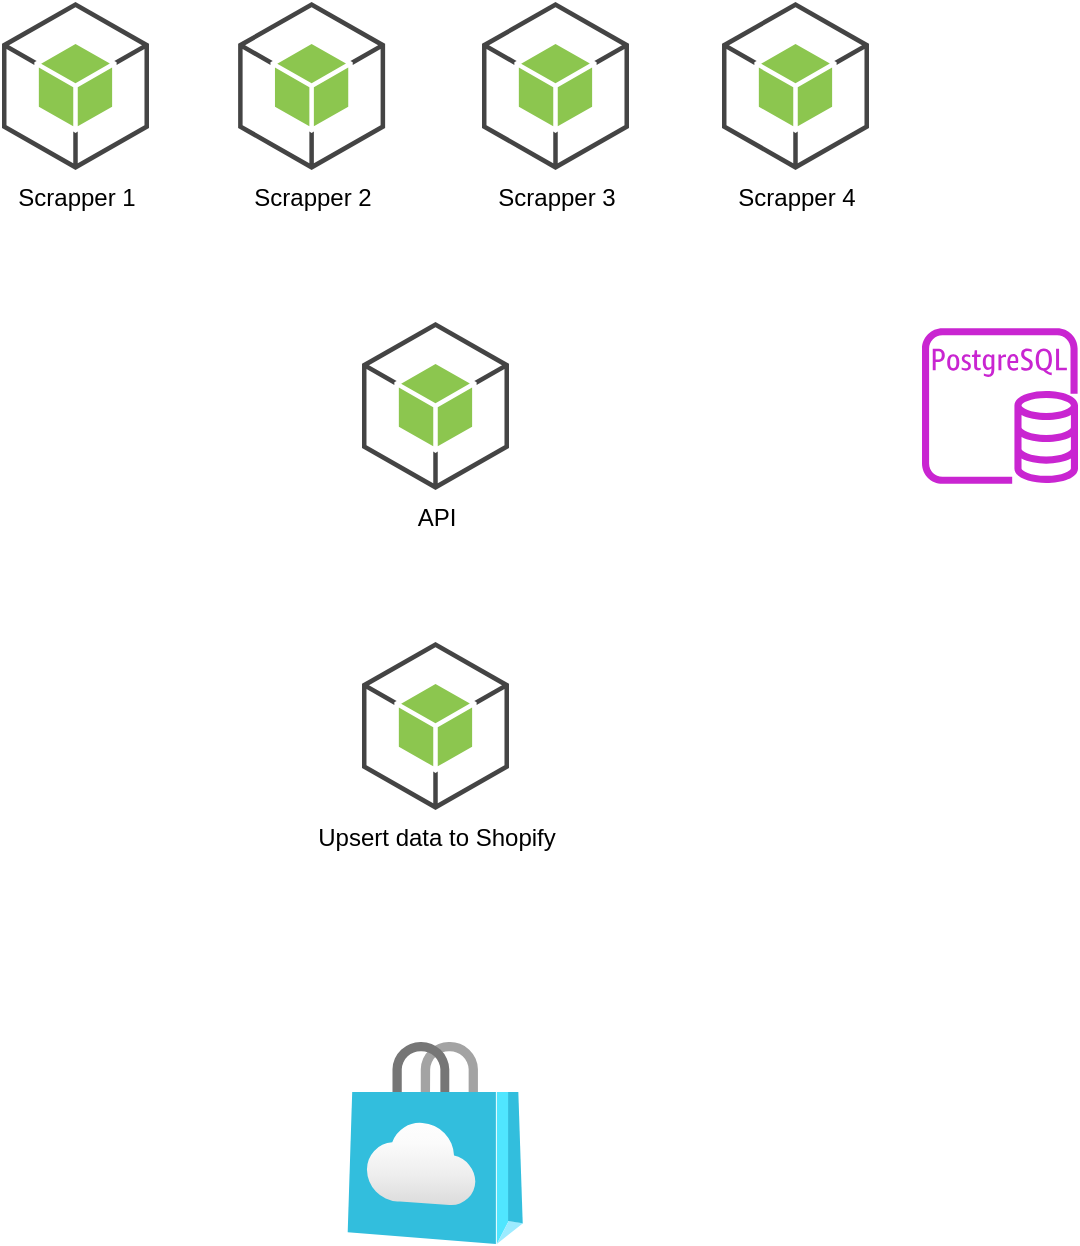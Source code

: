 <mxfile version="22.1.15" type="github">
  <diagram name="Página-1" id="k836YvEuC-lsRU9LXpxf">
    <mxGraphModel dx="1204" dy="1162" grid="1" gridSize="10" guides="1" tooltips="1" connect="1" arrows="1" fold="1" page="1" pageScale="1" pageWidth="850" pageHeight="1100" math="0" shadow="0">
      <root>
        <mxCell id="0" />
        <mxCell id="1" parent="0" />
        <mxCell id="Hg9fbAHh8Q7-nbk07Iin-1" value="" style="sketch=0;outlineConnect=0;fontColor=#232F3E;gradientColor=none;fillColor=#C925D1;strokeColor=none;dashed=0;verticalLabelPosition=bottom;verticalAlign=top;align=center;html=1;fontSize=12;fontStyle=0;aspect=fixed;pointerEvents=1;shape=mxgraph.aws4.rds_postgresql_instance;" parent="1" vertex="1">
          <mxGeometry x="500" y="203" width="78" height="78" as="geometry" />
        </mxCell>
        <mxCell id="Hg9fbAHh8Q7-nbk07Iin-2" value="Scrapper 2&lt;br&gt;" style="outlineConnect=0;dashed=0;verticalLabelPosition=bottom;verticalAlign=top;align=center;html=1;shape=mxgraph.aws3.android;fillColor=#8CC64F;gradientColor=none;" parent="1" vertex="1">
          <mxGeometry x="158.06" y="40" width="73.5" height="84" as="geometry" />
        </mxCell>
        <mxCell id="Hg9fbAHh8Q7-nbk07Iin-3" value="API" style="outlineConnect=0;dashed=0;verticalLabelPosition=bottom;verticalAlign=top;align=center;html=1;shape=mxgraph.aws3.android;fillColor=#8CC64F;gradientColor=none;" parent="1" vertex="1">
          <mxGeometry x="220" y="200" width="73.5" height="84" as="geometry" />
        </mxCell>
        <mxCell id="Hg9fbAHh8Q7-nbk07Iin-4" value="Scrapper 1" style="outlineConnect=0;dashed=0;verticalLabelPosition=bottom;verticalAlign=top;align=center;html=1;shape=mxgraph.aws3.android;fillColor=#8CC64F;gradientColor=none;" parent="1" vertex="1">
          <mxGeometry x="40" y="40" width="73.5" height="84" as="geometry" />
        </mxCell>
        <mxCell id="Hg9fbAHh8Q7-nbk07Iin-6" value="" style="image;aspect=fixed;html=1;points=[];align=center;fontSize=12;image=img/lib/azure2/general/Marketplace.svg;" parent="1" vertex="1">
          <mxGeometry x="212.56" y="560" width="88.38" height="101" as="geometry" />
        </mxCell>
        <mxCell id="Hg1rmlspSKpD3P3wPP6z-1" value="Upsert data to Shopify" style="outlineConnect=0;dashed=0;verticalLabelPosition=bottom;verticalAlign=top;align=center;html=1;shape=mxgraph.aws3.android;fillColor=#8CC64F;gradientColor=none;" vertex="1" parent="1">
          <mxGeometry x="220" y="360" width="73.5" height="84" as="geometry" />
        </mxCell>
        <mxCell id="Hg1rmlspSKpD3P3wPP6z-2" value="Scrapper 3" style="outlineConnect=0;dashed=0;verticalLabelPosition=bottom;verticalAlign=top;align=center;html=1;shape=mxgraph.aws3.android;fillColor=#8CC64F;gradientColor=none;" vertex="1" parent="1">
          <mxGeometry x="280" y="40" width="73.5" height="84" as="geometry" />
        </mxCell>
        <mxCell id="Hg1rmlspSKpD3P3wPP6z-3" value="Scrapper 4" style="outlineConnect=0;dashed=0;verticalLabelPosition=bottom;verticalAlign=top;align=center;html=1;shape=mxgraph.aws3.android;fillColor=#8CC64F;gradientColor=none;" vertex="1" parent="1">
          <mxGeometry x="400" y="40" width="73.5" height="84" as="geometry" />
        </mxCell>
      </root>
    </mxGraphModel>
  </diagram>
</mxfile>
